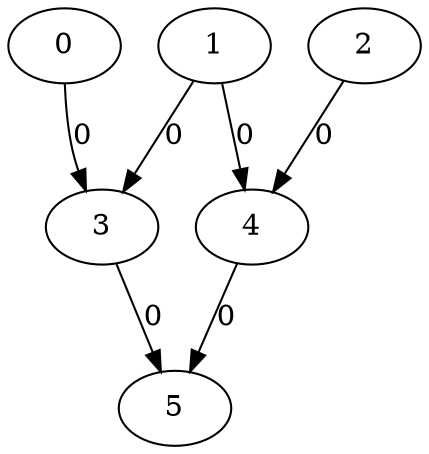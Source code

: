 digraph G {
  0;
  1;
  2;
  3;
  4;
  5;
  
  
  0 -> 3 [label="0", ];
  1 -> 3 [label="0", ];
  1 -> 4 [label="0", ];
  2 -> 4 [label="0", ];
  3 -> 5 [label="0", ];
  4 -> 5 [label="0", ];
  
  }
